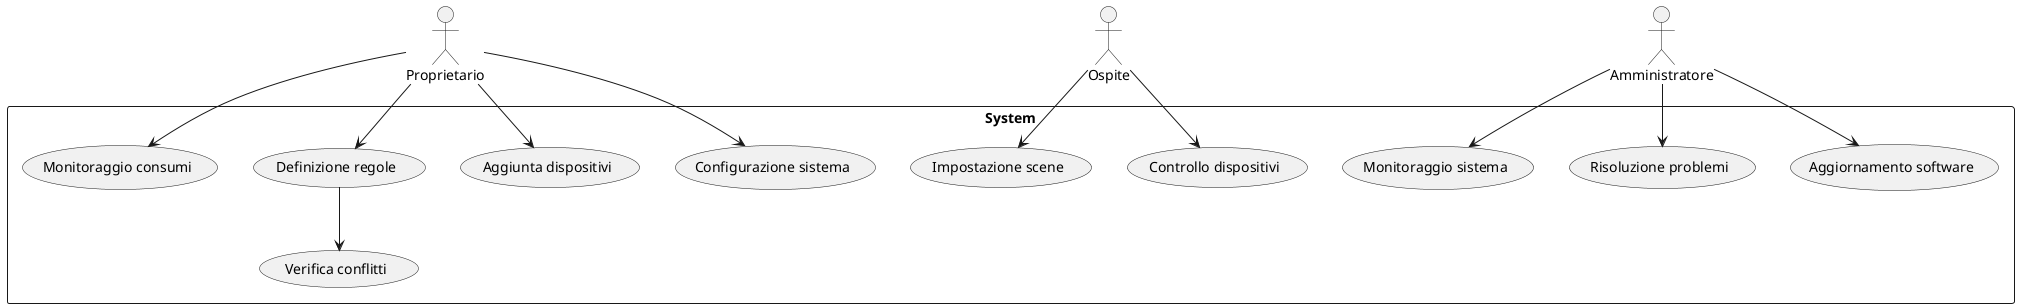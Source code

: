 @startuml
:Proprietario: as owner
:Ospite: as guest
:Amministratore: as admin

rectangle System {
  (Configurazione sistema) as config
  (Aggiunta dispositivi) as addDevice
  (Definizione regole) as defineRules
  (Monitoraggio consumi) as monitorEnergy
  (Controllo dispositivi) as controllo
  (Impostazione scene) as setScene
  (Aggiornamento software) as update
  (Risoluzione problemi) as solve
  (Monitoraggio sistema) as monitorSystem
  (Verifica conflitti) as checkConflict
}

owner --> config
owner --> addDevice
owner --> defineRules
owner --> monitorEnergy

guest --> controllo
guest --> setScene

admin --> update
admin --> solve
admin --> monitorSystem

defineRules --> checkConflict
@enduml